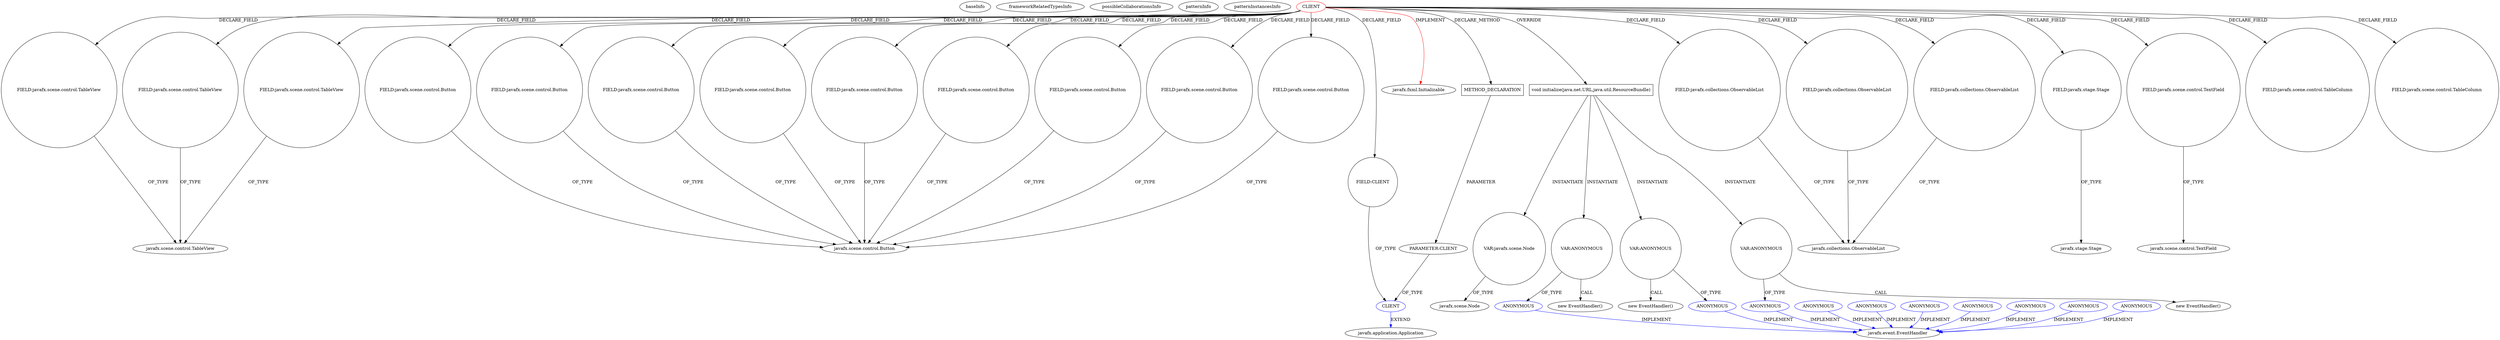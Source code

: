 digraph {
baseInfo[graphId=529,category="pattern",isAnonymous=false,possibleRelation=true]
frameworkRelatedTypesInfo[0="javafx.fxml.Initializable"]
possibleCollaborationsInfo[0="529~FIELD_TYPE_DECLARATION-PARAMETER_TYPE_DECLARATION-CLIENT_METHOD_DECLARATION-~javafx.fxml.Initializable ~javafx.application.Application ~false~false",1="529~INSTANTIATION-OVERRIDING_METHOD_DECLARATION-~javafx.fxml.Initializable ~javafx.event.EventHandler ~false~true",2="529~INSTANTIATION-OVERRIDING_METHOD_DECLARATION-~javafx.fxml.Initializable ~javafx.event.EventHandler ~false~true",3="529~INSTANTIATION-OVERRIDING_METHOD_DECLARATION-~javafx.fxml.Initializable ~javafx.event.EventHandler ~false~true"]
patternInfo[frequency=2.0,patternRootClient=0]
patternInstancesInfo[0="diogocs1-FPessoais~/diogocs1-FPessoais/FPessoais-master/FinancasPessoais/src/app/controllers/HomeController.java~HomeController~2490",1="bianconejo-CEFX~/bianconejo-CEFX/CEFX-master/src/cefx/CEPrincipalController.java~CEPrincipalController~2114"]
72[label="javafx.scene.control.TableView",vertexType="FRAMEWORK_CLASS_TYPE",isFrameworkType=false]
75[label="FIELD:javafx.scene.control.TableView",vertexType="FIELD_DECLARATION",isFrameworkType=false,shape=circle]
71[label="FIELD:javafx.scene.control.TableView",vertexType="FIELD_DECLARATION",isFrameworkType=false,shape=circle]
73[label="FIELD:javafx.scene.control.TableView",vertexType="FIELD_DECLARATION",isFrameworkType=false,shape=circle]
0[label="CLIENT",vertexType="ROOT_CLIENT_CLASS_DECLARATION",isFrameworkType=false,color=red]
51[label="FIELD:javafx.scene.control.Button",vertexType="FIELD_DECLARATION",isFrameworkType=false,shape=circle]
24[label="FIELD:javafx.scene.control.Button",vertexType="FIELD_DECLARATION",isFrameworkType=false,shape=circle]
26[label="FIELD:javafx.scene.control.Button",vertexType="FIELD_DECLARATION",isFrameworkType=false,shape=circle]
10[label="FIELD:javafx.scene.control.Button",vertexType="FIELD_DECLARATION",isFrameworkType=false,shape=circle]
61[label="FIELD:javafx.scene.control.Button",vertexType="FIELD_DECLARATION",isFrameworkType=false,shape=circle]
4[label="FIELD:javafx.scene.control.Button",vertexType="FIELD_DECLARATION",isFrameworkType=false,shape=circle]
8[label="FIELD:javafx.scene.control.Button",vertexType="FIELD_DECLARATION",isFrameworkType=false,shape=circle]
6[label="FIELD:javafx.scene.control.Button",vertexType="FIELD_DECLARATION",isFrameworkType=false,shape=circle]
12[label="FIELD:javafx.scene.control.Button",vertexType="FIELD_DECLARATION",isFrameworkType=false,shape=circle]
48[label="FIELD:CLIENT",vertexType="FIELD_DECLARATION",isFrameworkType=false,shape=circle]
1[label="javafx.fxml.Initializable",vertexType="FRAMEWORK_INTERFACE_TYPE",isFrameworkType=false]
81[label="void initialize(java.net.URL,java.util.ResourceBundle)",vertexType="OVERRIDING_METHOD_DECLARATION",isFrameworkType=false,shape=box]
46[label="FIELD:javafx.collections.ObservableList",vertexType="FIELD_DECLARATION",isFrameworkType=false,shape=circle]
43[label="javafx.collections.ObservableList",vertexType="FRAMEWORK_INTERFACE_TYPE",isFrameworkType=false]
42[label="FIELD:javafx.collections.ObservableList",vertexType="FIELD_DECLARATION",isFrameworkType=false,shape=circle]
44[label="FIELD:javafx.collections.ObservableList",vertexType="FIELD_DECLARATION",isFrameworkType=false,shape=circle]
57[label="FIELD:javafx.stage.Stage",vertexType="FIELD_DECLARATION",isFrameworkType=false,shape=circle]
5[label="javafx.scene.control.Button",vertexType="FRAMEWORK_CLASS_TYPE",isFrameworkType=false]
77[label="FIELD:javafx.scene.control.TextField",vertexType="FIELD_DECLARATION",isFrameworkType=false,shape=circle]
49[label="CLIENT",vertexType="REFERENCE_CLIENT_CLASS_DECLARATION",isFrameworkType=false,color=blue]
503[label="PARAMETER:CLIENT",vertexType="PARAMETER_DECLARATION",isFrameworkType=false]
124[label="VAR:javafx.scene.Node",vertexType="VARIABLE_EXPRESION",isFrameworkType=false,shape=circle]
126[label="javafx.scene.Node",vertexType="FRAMEWORK_CLASS_TYPE",isFrameworkType=false]
269[label="VAR:ANONYMOUS",vertexType="VARIABLE_EXPRESION",isFrameworkType=false,shape=circle]
270[label="ANONYMOUS",vertexType="REFERENCE_ANONYMOUS_DECLARATION",isFrameworkType=false,color=blue]
268[label="new EventHandler()",vertexType="CONSTRUCTOR_CALL",isFrameworkType=false]
133[label="javafx.event.EventHandler",vertexType="FRAMEWORK_INTERFACE_TYPE",isFrameworkType=false]
388[label="ANONYMOUS",vertexType="REFERENCE_ANONYMOUS_DECLARATION",isFrameworkType=false,color=blue]
298[label="ANONYMOUS",vertexType="REFERENCE_ANONYMOUS_DECLARATION",isFrameworkType=false,color=blue]
351[label="ANONYMOUS",vertexType="REFERENCE_ANONYMOUS_DECLARATION",isFrameworkType=false,color=blue]
204[label="ANONYMOUS",vertexType="REFERENCE_ANONYMOUS_DECLARATION",isFrameworkType=false,color=blue]
227[label="ANONYMOUS",vertexType="REFERENCE_ANONYMOUS_DECLARATION",isFrameworkType=false,color=blue]
166[label="ANONYMOUS",vertexType="REFERENCE_ANONYMOUS_DECLARATION",isFrameworkType=false,color=blue]
239[label="ANONYMOUS",vertexType="REFERENCE_ANONYMOUS_DECLARATION",isFrameworkType=false,color=blue]
132[label="ANONYMOUS",vertexType="REFERENCE_ANONYMOUS_DECLARATION",isFrameworkType=false,color=blue]
329[label="ANONYMOUS",vertexType="REFERENCE_ANONYMOUS_DECLARATION",isFrameworkType=false,color=blue]
131[label="VAR:ANONYMOUS",vertexType="VARIABLE_EXPRESION",isFrameworkType=false,shape=circle]
130[label="new EventHandler()",vertexType="CONSTRUCTOR_CALL",isFrameworkType=false]
297[label="VAR:ANONYMOUS",vertexType="VARIABLE_EXPRESION",isFrameworkType=false,shape=circle]
296[label="new EventHandler()",vertexType="CONSTRUCTOR_CALL",isFrameworkType=false]
54[label="javafx.stage.Stage",vertexType="FRAMEWORK_CLASS_TYPE",isFrameworkType=false]
50[label="javafx.application.Application",vertexType="FRAMEWORK_CLASS_TYPE",isFrameworkType=false]
78[label="javafx.scene.control.TextField",vertexType="FRAMEWORK_CLASS_TYPE",isFrameworkType=false]
502[label="METHOD_DECLARATION",vertexType="CLIENT_METHOD_DECLARATION",isFrameworkType=false,shape=box]
14[label="FIELD:javafx.scene.control.TableColumn",vertexType="FIELD_DECLARATION",isFrameworkType=false,shape=circle]
32[label="FIELD:javafx.scene.control.TableColumn",vertexType="FIELD_DECLARATION",isFrameworkType=false,shape=circle]
26->5[label="OF_TYPE"]
124->126[label="OF_TYPE"]
71->72[label="OF_TYPE"]
0->73[label="DECLARE_FIELD"]
388->133[label="IMPLEMENT",color=blue]
0->57[label="DECLARE_FIELD"]
57->54[label="OF_TYPE"]
6->5[label="OF_TYPE"]
0->81[label="OVERRIDE"]
239->133[label="IMPLEMENT",color=blue]
269->268[label="CALL"]
81->124[label="INSTANTIATE"]
12->5[label="OF_TYPE"]
502->503[label="PARAMETER"]
269->270[label="OF_TYPE"]
81->297[label="INSTANTIATE"]
0->8[label="DECLARE_FIELD"]
297->298[label="OF_TYPE"]
297->296[label="CALL"]
81->269[label="INSTANTIATE"]
298->133[label="IMPLEMENT",color=blue]
75->72[label="OF_TYPE"]
0->10[label="DECLARE_FIELD"]
81->131[label="INSTANTIATE"]
132->133[label="IMPLEMENT",color=blue]
503->49[label="OF_TYPE"]
351->133[label="IMPLEMENT",color=blue]
166->133[label="IMPLEMENT",color=blue]
204->133[label="IMPLEMENT",color=blue]
0->502[label="DECLARE_METHOD"]
0->24[label="DECLARE_FIELD"]
0->32[label="DECLARE_FIELD"]
0->12[label="DECLARE_FIELD"]
0->61[label="DECLARE_FIELD"]
10->5[label="OF_TYPE"]
44->43[label="OF_TYPE"]
0->14[label="DECLARE_FIELD"]
0->71[label="DECLARE_FIELD"]
48->49[label="OF_TYPE"]
270->133[label="IMPLEMENT",color=blue]
131->130[label="CALL"]
77->78[label="OF_TYPE"]
49->50[label="EXTEND",color=blue]
0->1[label="IMPLEMENT",color=red]
51->5[label="OF_TYPE"]
42->43[label="OF_TYPE"]
0->4[label="DECLARE_FIELD"]
0->44[label="DECLARE_FIELD"]
0->51[label="DECLARE_FIELD"]
0->42[label="DECLARE_FIELD"]
227->133[label="IMPLEMENT",color=blue]
0->6[label="DECLARE_FIELD"]
0->26[label="DECLARE_FIELD"]
4->5[label="OF_TYPE"]
0->75[label="DECLARE_FIELD"]
0->77[label="DECLARE_FIELD"]
61->5[label="OF_TYPE"]
24->5[label="OF_TYPE"]
131->132[label="OF_TYPE"]
0->48[label="DECLARE_FIELD"]
73->72[label="OF_TYPE"]
329->133[label="IMPLEMENT",color=blue]
0->46[label="DECLARE_FIELD"]
46->43[label="OF_TYPE"]
8->5[label="OF_TYPE"]
}

